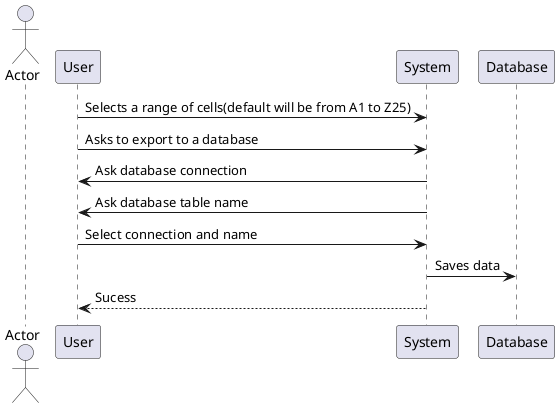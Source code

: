 @startuml doc-files/analysis_IPC_4_3_Export.png
actor Actor
User->System : Selects a range of cells(default will be from A1 to Z25)
User->System : Asks to export to a database
System->User : Ask database connection
System->User : Ask database table name
User->System : Select connection and name
System->Database : Saves data
System-->User : Sucess
@enduml